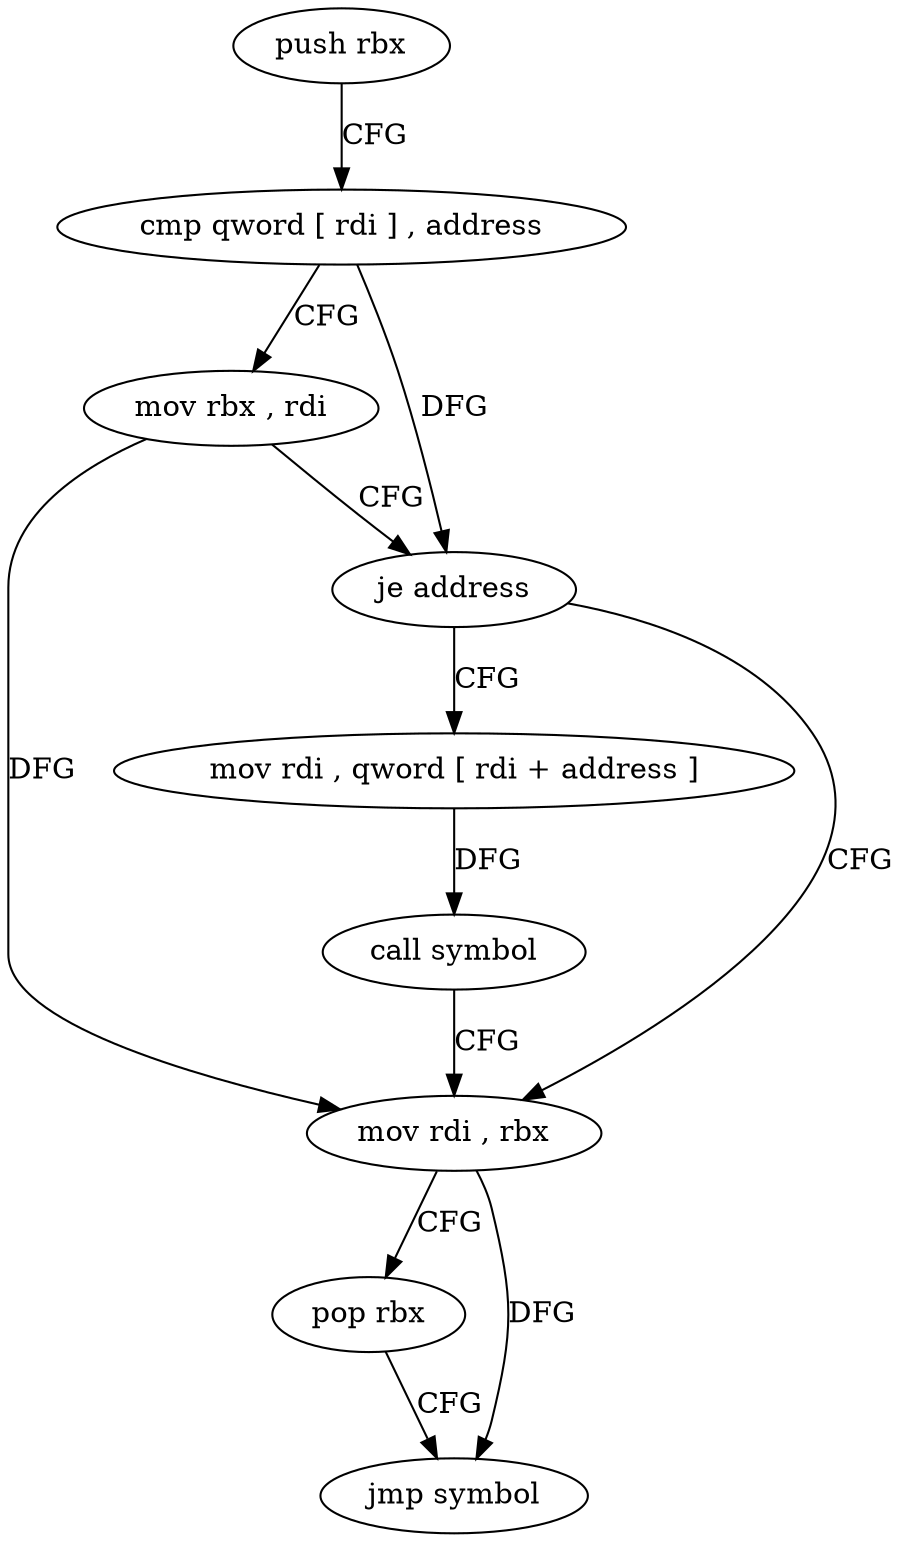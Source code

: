 digraph "func" {
"4267520" [label = "push rbx" ]
"4267521" [label = "cmp qword [ rdi ] , address" ]
"4267525" [label = "mov rbx , rdi" ]
"4267528" [label = "je address" ]
"4267539" [label = "mov rdi , rbx" ]
"4267530" [label = "mov rdi , qword [ rdi + address ]" ]
"4267542" [label = "pop rbx" ]
"4267543" [label = "jmp symbol" ]
"4267534" [label = "call symbol" ]
"4267520" -> "4267521" [ label = "CFG" ]
"4267521" -> "4267525" [ label = "CFG" ]
"4267521" -> "4267528" [ label = "DFG" ]
"4267525" -> "4267528" [ label = "CFG" ]
"4267525" -> "4267539" [ label = "DFG" ]
"4267528" -> "4267539" [ label = "CFG" ]
"4267528" -> "4267530" [ label = "CFG" ]
"4267539" -> "4267542" [ label = "CFG" ]
"4267539" -> "4267543" [ label = "DFG" ]
"4267530" -> "4267534" [ label = "DFG" ]
"4267542" -> "4267543" [ label = "CFG" ]
"4267534" -> "4267539" [ label = "CFG" ]
}
